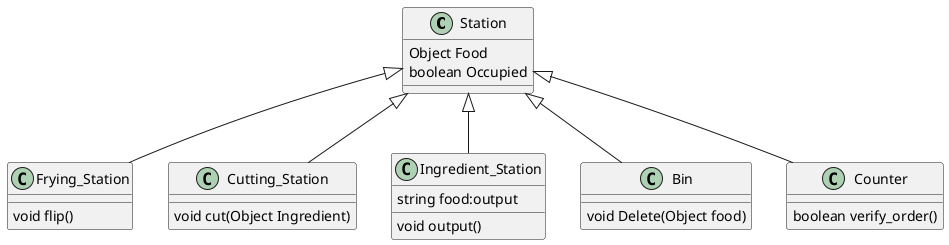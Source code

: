@startuml
class Station{
    Object Food 
    boolean Occupied
}
class Frying_Station{
    void flip()
}
class Cutting_Station{
    void cut(Object Ingredient)
}
class Ingredient_Station{
    string food:output
    void output()
}
class Bin{
    void Delete(Object food)
}

class Counter{
    boolean verify_order()
}

Station <|-- Frying_Station
Station <|-- Cutting_Station
Station <|-- Ingredient_Station
Station <|-- Bin
Station <|-- Counter
@enduml